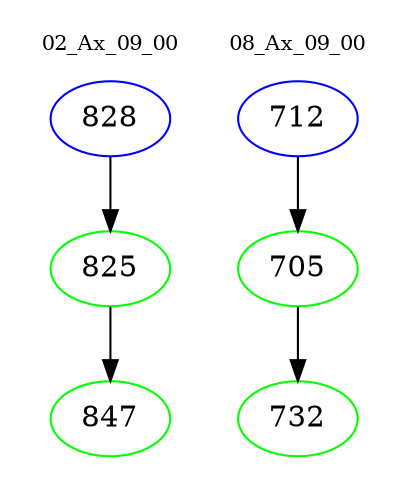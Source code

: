 digraph{
subgraph cluster_0 {
color = white
label = "02_Ax_09_00";
fontsize=10;
T0_828 [label="828", color="blue"]
T0_828 -> T0_825 [color="black"]
T0_825 [label="825", color="green"]
T0_825 -> T0_847 [color="black"]
T0_847 [label="847", color="green"]
}
subgraph cluster_1 {
color = white
label = "08_Ax_09_00";
fontsize=10;
T1_712 [label="712", color="blue"]
T1_712 -> T1_705 [color="black"]
T1_705 [label="705", color="green"]
T1_705 -> T1_732 [color="black"]
T1_732 [label="732", color="green"]
}
}

